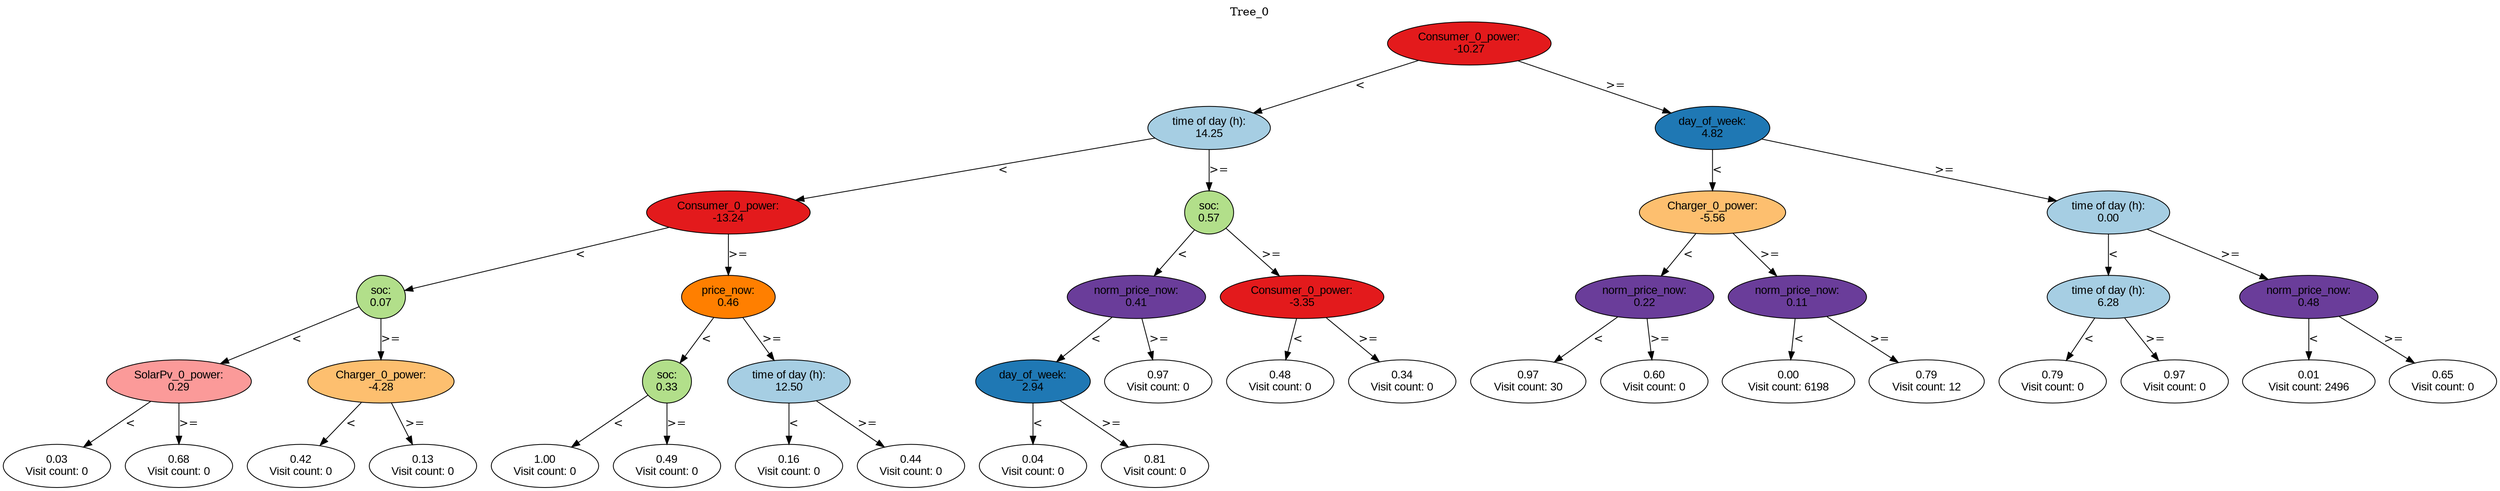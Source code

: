 digraph BST {
    node [fontname="Arial" style=filled colorscheme=paired12];
    0 [ label = "Consumer_0_power:
-10.27" fillcolor=6];
    1 [ label = "time of day (h):
14.25" fillcolor=1];
    2 [ label = "Consumer_0_power:
-13.24" fillcolor=6];
    3 [ label = "soc:
0.07" fillcolor=3];
    4 [ label = "SolarPv_0_power:
0.29" fillcolor=5];
    5 [ label = "0.03
Visit count: 0" fillcolor=white];
    6 [ label = "0.68
Visit count: 0" fillcolor=white];
    7 [ label = "Charger_0_power:
-4.28" fillcolor=7];
    8 [ label = "0.42
Visit count: 0" fillcolor=white];
    9 [ label = "0.13
Visit count: 0" fillcolor=white];
    10 [ label = "price_now:
0.46" fillcolor=8];
    11 [ label = "soc:
0.33" fillcolor=3];
    12 [ label = "1.00
Visit count: 0" fillcolor=white];
    13 [ label = "0.49
Visit count: 0" fillcolor=white];
    14 [ label = "time of day (h):
12.50" fillcolor=1];
    15 [ label = "0.16
Visit count: 0" fillcolor=white];
    16 [ label = "0.44
Visit count: 0" fillcolor=white];
    17 [ label = "soc:
0.57" fillcolor=3];
    18 [ label = "norm_price_now:
0.41" fillcolor=10];
    19 [ label = "day_of_week:
2.94" fillcolor=2];
    20 [ label = "0.04
Visit count: 0" fillcolor=white];
    21 [ label = "0.81
Visit count: 0" fillcolor=white];
    22 [ label = "0.97
Visit count: 0" fillcolor=white];
    23 [ label = "Consumer_0_power:
-3.35" fillcolor=6];
    24 [ label = "0.48
Visit count: 0" fillcolor=white];
    25 [ label = "0.34
Visit count: 0" fillcolor=white];
    26 [ label = "day_of_week:
4.82" fillcolor=2];
    27 [ label = "Charger_0_power:
-5.56" fillcolor=7];
    28 [ label = "norm_price_now:
0.22" fillcolor=10];
    29 [ label = "0.97
Visit count: 30" fillcolor=white];
    30 [ label = "0.60
Visit count: 0" fillcolor=white];
    31 [ label = "norm_price_now:
0.11" fillcolor=10];
    32 [ label = "0.00
Visit count: 6198" fillcolor=white];
    33 [ label = "0.79
Visit count: 12" fillcolor=white];
    34 [ label = "time of day (h):
0.00" fillcolor=1];
    35 [ label = "time of day (h):
6.28" fillcolor=1];
    36 [ label = "0.79
Visit count: 0" fillcolor=white];
    37 [ label = "0.97
Visit count: 0" fillcolor=white];
    38 [ label = "norm_price_now:
0.48" fillcolor=10];
    39 [ label = "0.01
Visit count: 2496" fillcolor=white];
    40 [ label = "0.65
Visit count: 0" fillcolor=white];

    0  -> 1[ label = "<"];
    0  -> 26[ label = ">="];
    1  -> 2[ label = "<"];
    1  -> 17[ label = ">="];
    2  -> 3[ label = "<"];
    2  -> 10[ label = ">="];
    3  -> 4[ label = "<"];
    3  -> 7[ label = ">="];
    4  -> 5[ label = "<"];
    4  -> 6[ label = ">="];
    7  -> 8[ label = "<"];
    7  -> 9[ label = ">="];
    10  -> 11[ label = "<"];
    10  -> 14[ label = ">="];
    11  -> 12[ label = "<"];
    11  -> 13[ label = ">="];
    14  -> 15[ label = "<"];
    14  -> 16[ label = ">="];
    17  -> 18[ label = "<"];
    17  -> 23[ label = ">="];
    18  -> 19[ label = "<"];
    18  -> 22[ label = ">="];
    19  -> 20[ label = "<"];
    19  -> 21[ label = ">="];
    23  -> 24[ label = "<"];
    23  -> 25[ label = ">="];
    26  -> 27[ label = "<"];
    26  -> 34[ label = ">="];
    27  -> 28[ label = "<"];
    27  -> 31[ label = ">="];
    28  -> 29[ label = "<"];
    28  -> 30[ label = ">="];
    31  -> 32[ label = "<"];
    31  -> 33[ label = ">="];
    34  -> 35[ label = "<"];
    34  -> 38[ label = ">="];
    35  -> 36[ label = "<"];
    35  -> 37[ label = ">="];
    38  -> 39[ label = "<"];
    38  -> 40[ label = ">="];

    labelloc="t";
    label="Tree_0";
}